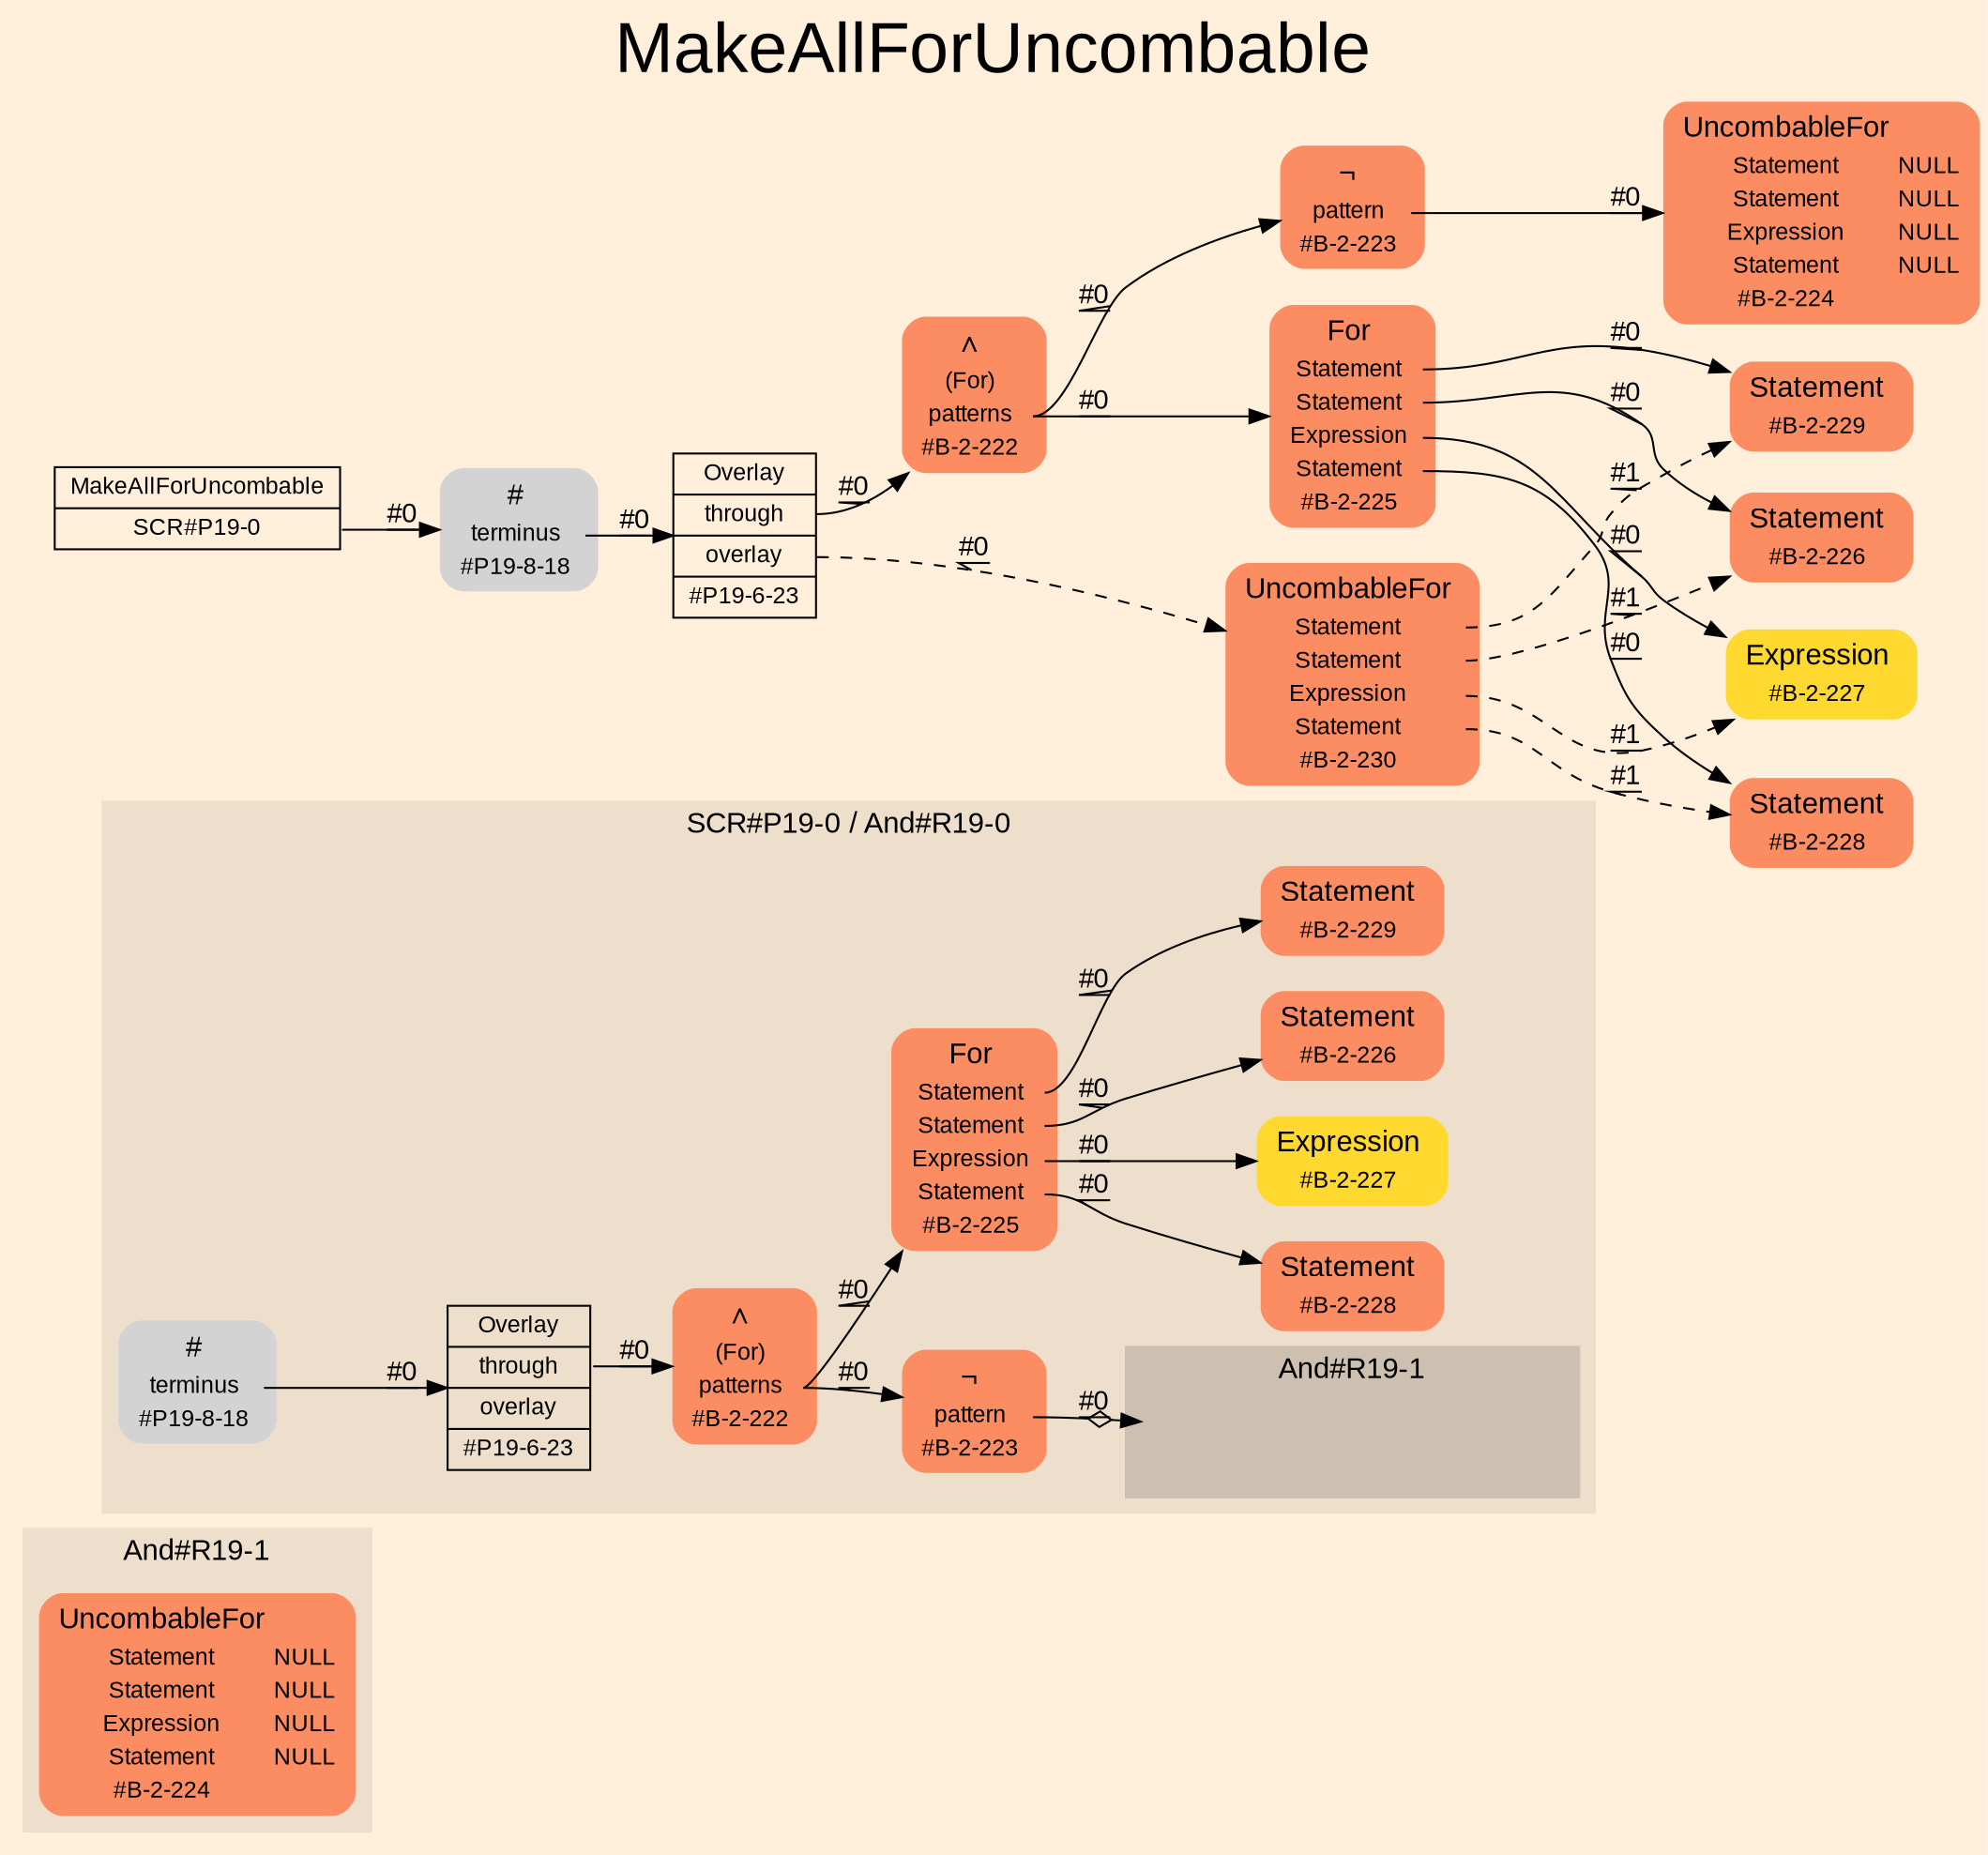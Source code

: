 digraph "MakeAllForUncombable" {
label = "MakeAllForUncombable"
labelloc = t
fontsize = "36"
graph [
    rankdir = "LR"
    ranksep = 0.3
    bgcolor = antiquewhite1
    color = black
    fontcolor = black
    fontname = "Arial"
];
node [
    fontname = "Arial"
];
edge [
    fontname = "Arial"
];

// -------------------- figure And#R19-1 --------------------
// -------- region And#R19-1 ----------
subgraph "clusterAnd#R19-1" {
    label = "And#R19-1"
    style = "filled"
    color = antiquewhite2
    fontsize = "15"
    "And#R19-1/#B-2-224" [
        // -------- block And#R19-1/#B-2-224 ----------
        shape = "plaintext"
        fillcolor = "/set28/2"
        label = <<TABLE BORDER="0" CELLBORDER="0" CELLSPACING="0">
         <TR><TD><FONT POINT-SIZE="15.0">UncombableFor</FONT></TD><TD></TD></TR>
         <TR><TD>Statement</TD><TD PORT="port0">NULL</TD></TR>
         <TR><TD>Statement</TD><TD PORT="port1">NULL</TD></TR>
         <TR><TD>Expression</TD><TD PORT="port2">NULL</TD></TR>
         <TR><TD>Statement</TD><TD PORT="port3">NULL</TD></TR>
         <TR><TD>#B-2-224</TD><TD PORT="port4"></TD></TR>
        </TABLE>>
        style = "rounded,filled"
        fontsize = "12"
    ];
    
}


// -------------------- figure And#R19-0 --------------------
// -------- region And#R19-0 ----------
subgraph "clusterAnd#R19-0" {
    label = "SCR#P19-0 / And#R19-0"
    style = "filled"
    color = antiquewhite2
    fontsize = "15"
    "And#R19-0/#B-2-228" [
        // -------- block And#R19-0/#B-2-228 ----------
        shape = "plaintext"
        fillcolor = "/set28/2"
        label = <<TABLE BORDER="0" CELLBORDER="0" CELLSPACING="0">
         <TR><TD><FONT POINT-SIZE="15.0">Statement</FONT></TD><TD></TD></TR>
         <TR><TD>#B-2-228</TD><TD PORT="port0"></TD></TR>
        </TABLE>>
        style = "rounded,filled"
        fontsize = "12"
    ];
    
    "And#R19-0/#B-2-223" [
        // -------- block And#R19-0/#B-2-223 ----------
        shape = "plaintext"
        fillcolor = "/set28/2"
        label = <<TABLE BORDER="0" CELLBORDER="0" CELLSPACING="0">
         <TR><TD><FONT POINT-SIZE="15.0">¬</FONT></TD><TD></TD></TR>
         <TR><TD>pattern</TD><TD PORT="port0"></TD></TR>
         <TR><TD>#B-2-223</TD><TD PORT="port1"></TD></TR>
        </TABLE>>
        style = "rounded,filled"
        fontsize = "12"
    ];
    
    "And#R19-0/#B-2-227" [
        // -------- block And#R19-0/#B-2-227 ----------
        shape = "plaintext"
        fillcolor = "/set28/6"
        label = <<TABLE BORDER="0" CELLBORDER="0" CELLSPACING="0">
         <TR><TD><FONT POINT-SIZE="15.0">Expression</FONT></TD><TD></TD></TR>
         <TR><TD>#B-2-227</TD><TD PORT="port0"></TD></TR>
        </TABLE>>
        style = "rounded,filled"
        fontsize = "12"
    ];
    
    "And#R19-0/#B-2-226" [
        // -------- block And#R19-0/#B-2-226 ----------
        shape = "plaintext"
        fillcolor = "/set28/2"
        label = <<TABLE BORDER="0" CELLBORDER="0" CELLSPACING="0">
         <TR><TD><FONT POINT-SIZE="15.0">Statement</FONT></TD><TD></TD></TR>
         <TR><TD>#B-2-226</TD><TD PORT="port0"></TD></TR>
        </TABLE>>
        style = "rounded,filled"
        fontsize = "12"
    ];
    
    "And#R19-0/#P19-6-23" [
        // -------- block And#R19-0/#P19-6-23 ----------
        shape = "record"
        fillcolor = antiquewhite2
        label = "<fixed> Overlay | <port0> through | <port1> overlay | <port2> #P19-6-23"
        style = "filled"
        fontsize = "12"
        color = black
        fontcolor = black
    ];
    
    "And#R19-0/#B-2-229" [
        // -------- block And#R19-0/#B-2-229 ----------
        shape = "plaintext"
        fillcolor = "/set28/2"
        label = <<TABLE BORDER="0" CELLBORDER="0" CELLSPACING="0">
         <TR><TD><FONT POINT-SIZE="15.0">Statement</FONT></TD><TD></TD></TR>
         <TR><TD>#B-2-229</TD><TD PORT="port0"></TD></TR>
        </TABLE>>
        style = "rounded,filled"
        fontsize = "12"
    ];
    
    "And#R19-0/#B-2-222" [
        // -------- block And#R19-0/#B-2-222 ----------
        shape = "plaintext"
        fillcolor = "/set28/2"
        label = <<TABLE BORDER="0" CELLBORDER="0" CELLSPACING="0">
         <TR><TD><FONT POINT-SIZE="15.0">∧</FONT></TD><TD></TD></TR>
         <TR><TD>(For)</TD><TD PORT="port0"></TD></TR>
         <TR><TD>patterns</TD><TD PORT="port1"></TD></TR>
         <TR><TD>#B-2-222</TD><TD PORT="port2"></TD></TR>
        </TABLE>>
        style = "rounded,filled"
        fontsize = "12"
    ];
    
    "And#R19-0/#P19-8-18" [
        // -------- block And#R19-0/#P19-8-18 ----------
        shape = "plaintext"
        label = <<TABLE BORDER="0" CELLBORDER="0" CELLSPACING="0">
         <TR><TD><FONT POINT-SIZE="15.0">#</FONT></TD><TD></TD></TR>
         <TR><TD>terminus</TD><TD PORT="port0"></TD></TR>
         <TR><TD>#P19-8-18</TD><TD PORT="port1"></TD></TR>
        </TABLE>>
        style = "rounded,filled"
        fontsize = "12"
    ];
    
    "And#R19-0/#B-2-225" [
        // -------- block And#R19-0/#B-2-225 ----------
        shape = "plaintext"
        fillcolor = "/set28/2"
        label = <<TABLE BORDER="0" CELLBORDER="0" CELLSPACING="0">
         <TR><TD><FONT POINT-SIZE="15.0">For</FONT></TD><TD></TD></TR>
         <TR><TD>Statement</TD><TD PORT="port0"></TD></TR>
         <TR><TD>Statement</TD><TD PORT="port1"></TD></TR>
         <TR><TD>Expression</TD><TD PORT="port2"></TD></TR>
         <TR><TD>Statement</TD><TD PORT="port3"></TD></TR>
         <TR><TD>#B-2-225</TD><TD PORT="port4"></TD></TR>
        </TABLE>>
        style = "rounded,filled"
        fontsize = "12"
    ];
    
    // -------- region And#R19-0/And#R19-1 ----------
    subgraph "clusterAnd#R19-0/And#R19-1" {
        label = "And#R19-1"
        style = "filled"
        color = antiquewhite3
        fontsize = "15"
        "And#R19-0/And#R19-1/#B-2-224" [
            // -------- block And#R19-0/And#R19-1/#B-2-224 ----------
            shape = none
            fillcolor = "/set28/2"
            style = "invisible"
        ];
        
    }
    
}

"And#R19-0/#B-2-223":port0 -> "And#R19-0/And#R19-1/#B-2-224" [
    arrowhead="normalnoneodiamond"
    label = "#0"
    decorate = true
    color = black
    fontcolor = black
];

"And#R19-0/#P19-6-23":port0 -> "And#R19-0/#B-2-222" [
    label = "#0"
    decorate = true
    color = black
    fontcolor = black
];

"And#R19-0/#B-2-222":port1 -> "And#R19-0/#B-2-223" [
    label = "#0"
    decorate = true
    color = black
    fontcolor = black
];

"And#R19-0/#B-2-222":port1 -> "And#R19-0/#B-2-225" [
    label = "#0"
    decorate = true
    color = black
    fontcolor = black
];

"And#R19-0/#P19-8-18":port0 -> "And#R19-0/#P19-6-23" [
    label = "#0"
    decorate = true
    color = black
    fontcolor = black
];

"And#R19-0/#B-2-225":port0 -> "And#R19-0/#B-2-229" [
    label = "#0"
    decorate = true
    color = black
    fontcolor = black
];

"And#R19-0/#B-2-225":port1 -> "And#R19-0/#B-2-226" [
    label = "#0"
    decorate = true
    color = black
    fontcolor = black
];

"And#R19-0/#B-2-225":port2 -> "And#R19-0/#B-2-227" [
    label = "#0"
    decorate = true
    color = black
    fontcolor = black
];

"And#R19-0/#B-2-225":port3 -> "And#R19-0/#B-2-228" [
    label = "#0"
    decorate = true
    color = black
    fontcolor = black
];


// -------------------- transformation figure --------------------
"CR#P19-0" [
    // -------- block CR#P19-0 ----------
    shape = "record"
    fillcolor = antiquewhite1
    label = "<fixed> MakeAllForUncombable | <port0> SCR#P19-0"
    style = "filled"
    fontsize = "12"
    color = black
    fontcolor = black
];

"#P19-8-18" [
    // -------- block #P19-8-18 ----------
    shape = "plaintext"
    label = <<TABLE BORDER="0" CELLBORDER="0" CELLSPACING="0">
     <TR><TD><FONT POINT-SIZE="15.0">#</FONT></TD><TD></TD></TR>
     <TR><TD>terminus</TD><TD PORT="port0"></TD></TR>
     <TR><TD>#P19-8-18</TD><TD PORT="port1"></TD></TR>
    </TABLE>>
    style = "rounded,filled"
    fontsize = "12"
];

"#P19-6-23" [
    // -------- block #P19-6-23 ----------
    shape = "record"
    fillcolor = antiquewhite1
    label = "<fixed> Overlay | <port0> through | <port1> overlay | <port2> #P19-6-23"
    style = "filled"
    fontsize = "12"
    color = black
    fontcolor = black
];

"#B-2-222" [
    // -------- block #B-2-222 ----------
    shape = "plaintext"
    fillcolor = "/set28/2"
    label = <<TABLE BORDER="0" CELLBORDER="0" CELLSPACING="0">
     <TR><TD><FONT POINT-SIZE="15.0">∧</FONT></TD><TD></TD></TR>
     <TR><TD>(For)</TD><TD PORT="port0"></TD></TR>
     <TR><TD>patterns</TD><TD PORT="port1"></TD></TR>
     <TR><TD>#B-2-222</TD><TD PORT="port2"></TD></TR>
    </TABLE>>
    style = "rounded,filled"
    fontsize = "12"
];

"#B-2-223" [
    // -------- block #B-2-223 ----------
    shape = "plaintext"
    fillcolor = "/set28/2"
    label = <<TABLE BORDER="0" CELLBORDER="0" CELLSPACING="0">
     <TR><TD><FONT POINT-SIZE="15.0">¬</FONT></TD><TD></TD></TR>
     <TR><TD>pattern</TD><TD PORT="port0"></TD></TR>
     <TR><TD>#B-2-223</TD><TD PORT="port1"></TD></TR>
    </TABLE>>
    style = "rounded,filled"
    fontsize = "12"
];

"#B-2-224" [
    // -------- block #B-2-224 ----------
    shape = "plaintext"
    fillcolor = "/set28/2"
    label = <<TABLE BORDER="0" CELLBORDER="0" CELLSPACING="0">
     <TR><TD><FONT POINT-SIZE="15.0">UncombableFor</FONT></TD><TD></TD></TR>
     <TR><TD>Statement</TD><TD PORT="port0">NULL</TD></TR>
     <TR><TD>Statement</TD><TD PORT="port1">NULL</TD></TR>
     <TR><TD>Expression</TD><TD PORT="port2">NULL</TD></TR>
     <TR><TD>Statement</TD><TD PORT="port3">NULL</TD></TR>
     <TR><TD>#B-2-224</TD><TD PORT="port4"></TD></TR>
    </TABLE>>
    style = "rounded,filled"
    fontsize = "12"
];

"#B-2-225" [
    // -------- block #B-2-225 ----------
    shape = "plaintext"
    fillcolor = "/set28/2"
    label = <<TABLE BORDER="0" CELLBORDER="0" CELLSPACING="0">
     <TR><TD><FONT POINT-SIZE="15.0">For</FONT></TD><TD></TD></TR>
     <TR><TD>Statement</TD><TD PORT="port0"></TD></TR>
     <TR><TD>Statement</TD><TD PORT="port1"></TD></TR>
     <TR><TD>Expression</TD><TD PORT="port2"></TD></TR>
     <TR><TD>Statement</TD><TD PORT="port3"></TD></TR>
     <TR><TD>#B-2-225</TD><TD PORT="port4"></TD></TR>
    </TABLE>>
    style = "rounded,filled"
    fontsize = "12"
];

"#B-2-229" [
    // -------- block #B-2-229 ----------
    shape = "plaintext"
    fillcolor = "/set28/2"
    label = <<TABLE BORDER="0" CELLBORDER="0" CELLSPACING="0">
     <TR><TD><FONT POINT-SIZE="15.0">Statement</FONT></TD><TD></TD></TR>
     <TR><TD>#B-2-229</TD><TD PORT="port0"></TD></TR>
    </TABLE>>
    style = "rounded,filled"
    fontsize = "12"
];

"#B-2-226" [
    // -------- block #B-2-226 ----------
    shape = "plaintext"
    fillcolor = "/set28/2"
    label = <<TABLE BORDER="0" CELLBORDER="0" CELLSPACING="0">
     <TR><TD><FONT POINT-SIZE="15.0">Statement</FONT></TD><TD></TD></TR>
     <TR><TD>#B-2-226</TD><TD PORT="port0"></TD></TR>
    </TABLE>>
    style = "rounded,filled"
    fontsize = "12"
];

"#B-2-227" [
    // -------- block #B-2-227 ----------
    shape = "plaintext"
    fillcolor = "/set28/6"
    label = <<TABLE BORDER="0" CELLBORDER="0" CELLSPACING="0">
     <TR><TD><FONT POINT-SIZE="15.0">Expression</FONT></TD><TD></TD></TR>
     <TR><TD>#B-2-227</TD><TD PORT="port0"></TD></TR>
    </TABLE>>
    style = "rounded,filled"
    fontsize = "12"
];

"#B-2-228" [
    // -------- block #B-2-228 ----------
    shape = "plaintext"
    fillcolor = "/set28/2"
    label = <<TABLE BORDER="0" CELLBORDER="0" CELLSPACING="0">
     <TR><TD><FONT POINT-SIZE="15.0">Statement</FONT></TD><TD></TD></TR>
     <TR><TD>#B-2-228</TD><TD PORT="port0"></TD></TR>
    </TABLE>>
    style = "rounded,filled"
    fontsize = "12"
];

"#B-2-230" [
    // -------- block #B-2-230 ----------
    shape = "plaintext"
    fillcolor = "/set28/2"
    label = <<TABLE BORDER="0" CELLBORDER="0" CELLSPACING="0">
     <TR><TD><FONT POINT-SIZE="15.0">UncombableFor</FONT></TD><TD></TD></TR>
     <TR><TD>Statement</TD><TD PORT="port0"></TD></TR>
     <TR><TD>Statement</TD><TD PORT="port1"></TD></TR>
     <TR><TD>Expression</TD><TD PORT="port2"></TD></TR>
     <TR><TD>Statement</TD><TD PORT="port3"></TD></TR>
     <TR><TD>#B-2-230</TD><TD PORT="port4"></TD></TR>
    </TABLE>>
    style = "rounded,filled"
    fontsize = "12"
];

"CR#P19-0":port0 -> "#P19-8-18" [
    label = "#0"
    decorate = true
    color = black
    fontcolor = black
];

"#P19-8-18":port0 -> "#P19-6-23" [
    label = "#0"
    decorate = true
    color = black
    fontcolor = black
];

"#P19-6-23":port0 -> "#B-2-222" [
    label = "#0"
    decorate = true
    color = black
    fontcolor = black
];

"#P19-6-23":port1 -> "#B-2-230" [
    style="dashed"
    label = "#0"
    decorate = true
    color = black
    fontcolor = black
];

"#B-2-222":port1 -> "#B-2-223" [
    label = "#0"
    decorate = true
    color = black
    fontcolor = black
];

"#B-2-222":port1 -> "#B-2-225" [
    label = "#0"
    decorate = true
    color = black
    fontcolor = black
];

"#B-2-223":port0 -> "#B-2-224" [
    label = "#0"
    decorate = true
    color = black
    fontcolor = black
];

"#B-2-225":port0 -> "#B-2-229" [
    label = "#0"
    decorate = true
    color = black
    fontcolor = black
];

"#B-2-225":port1 -> "#B-2-226" [
    label = "#0"
    decorate = true
    color = black
    fontcolor = black
];

"#B-2-225":port2 -> "#B-2-227" [
    label = "#0"
    decorate = true
    color = black
    fontcolor = black
];

"#B-2-225":port3 -> "#B-2-228" [
    label = "#0"
    decorate = true
    color = black
    fontcolor = black
];

"#B-2-230":port0 -> "#B-2-229" [
    style="dashed"
    label = "#1"
    decorate = true
    color = black
    fontcolor = black
];

"#B-2-230":port1 -> "#B-2-226" [
    style="dashed"
    label = "#1"
    decorate = true
    color = black
    fontcolor = black
];

"#B-2-230":port2 -> "#B-2-227" [
    style="dashed"
    label = "#1"
    decorate = true
    color = black
    fontcolor = black
];

"#B-2-230":port3 -> "#B-2-228" [
    style="dashed"
    label = "#1"
    decorate = true
    color = black
    fontcolor = black
];


}
